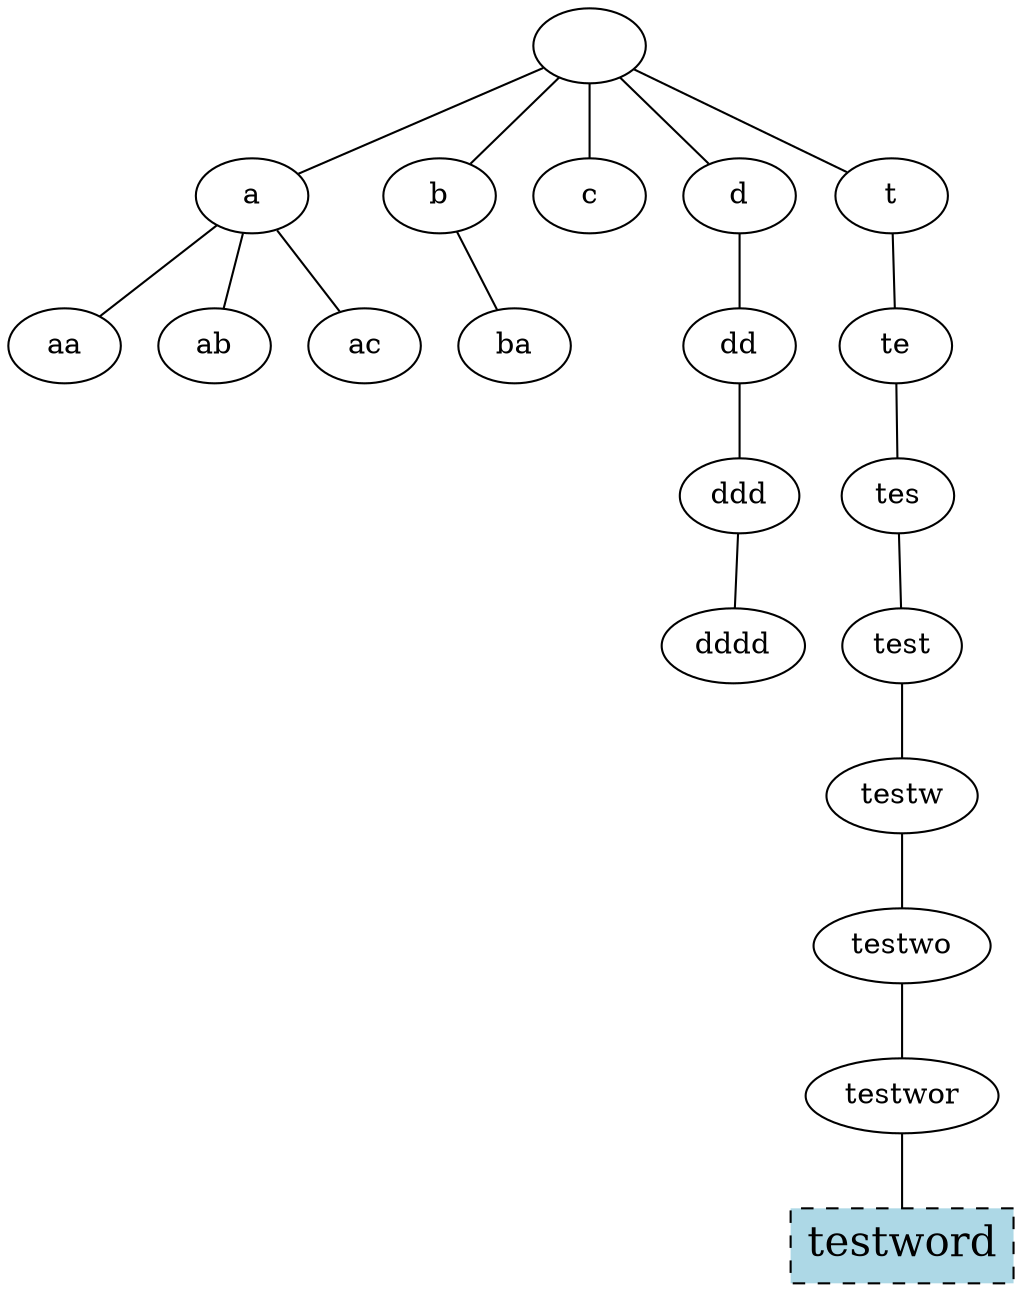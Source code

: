 graph TrieTreeGraph {
ROOTNODE -- a
ROOTNODE [label=""]ROOTNODE -- b
ROOTNODE [label=""]ROOTNODE -- c
ROOTNODE [label=""]ROOTNODE -- d
ROOTNODE [label=""]ROOTNODE -- t
ROOTNODE [label=""]a -- aa
a -- ab
a -- ac
b -- ba
d -- dd
dd -- ddd
ddd -- dddd
t -- te
te -- tes
tes -- test
test -- testw
testw -- testwo
testwo -- testwor
testwor -- testword
testword [style="filled,dashed"
shape=box
fontsize=20.0
fillcolor=lightblue];
}
